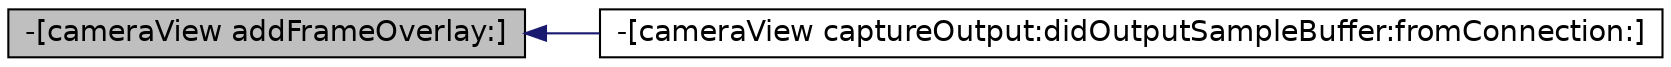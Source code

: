 digraph G
{
  edge [fontname="Helvetica",fontsize="14",labelfontname="Helvetica",labelfontsize="14"];
  node [fontname="Helvetica",fontsize="14",shape=record];
  rankdir=LR;
  Node1 [label="-[cameraView addFrameOverlay:]",height=0.2,width=0.4,color="black", fillcolor="grey75", style="filled" fontcolor="black"];
  Node1 -> Node2 [dir=back,color="midnightblue",fontsize="14",style="solid"];
  Node2 [label="-[cameraView captureOutput:didOutputSampleBuffer:fromConnection:]",height=0.2,width=0.4,color="black", fillcolor="white", style="filled",URL="$interfacecamera_view.html#ad02b926ab689e21915abf8cf1a9800cf",tooltip="Delegate to receive, display, and scan incoming video frames."];
}

